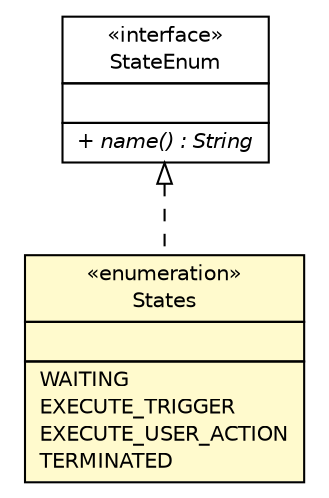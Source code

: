 #!/usr/local/bin/dot
#
# Class diagram 
# Generated by UMLGraph version 5.1 (http://www.umlgraph.org/)
#

digraph G {
	edge [fontname="Helvetica",fontsize=10,labelfontname="Helvetica",labelfontsize=10];
	node [fontname="Helvetica",fontsize=10,shape=plaintext];
	nodesep=0.25;
	ranksep=0.5;
	// com.connectlife.coreserver.ApplicationStateMachine.States
	c982 [label=<<table title="com.connectlife.coreserver.ApplicationStateMachine.States" border="0" cellborder="1" cellspacing="0" cellpadding="2" port="p" bgcolor="lemonChiffon" href="./ApplicationStateMachine.States.html">
		<tr><td><table border="0" cellspacing="0" cellpadding="1">
<tr><td align="center" balign="center"> &#171;enumeration&#187; </td></tr>
<tr><td align="center" balign="center"> States </td></tr>
		</table></td></tr>
		<tr><td><table border="0" cellspacing="0" cellpadding="1">
<tr><td align="left" balign="left">  </td></tr>
		</table></td></tr>
		<tr><td><table border="0" cellspacing="0" cellpadding="1">
<tr><td align="left" balign="left"> WAITING </td></tr>
<tr><td align="left" balign="left"> EXECUTE_TRIGGER </td></tr>
<tr><td align="left" balign="left"> EXECUTE_USER_ACTION </td></tr>
<tr><td align="left" balign="left"> TERMINATED </td></tr>
		</table></td></tr>
		</table>>, fontname="Helvetica", fontcolor="black", fontsize=10.0];
	//com.connectlife.coreserver.ApplicationStateMachine.States implements au.com.ds.ef.StateEnum
	c1034:p -> c982:p [dir=back,arrowtail=empty,style=dashed];
	// au.com.ds.ef.StateEnum
	c1034 [label=<<table title="au.com.ds.ef.StateEnum" border="0" cellborder="1" cellspacing="0" cellpadding="2" port="p" href="http://java.sun.com/j2se/1.4.2/docs/api/au/com/ds/ef/StateEnum.html">
		<tr><td><table border="0" cellspacing="0" cellpadding="1">
<tr><td align="center" balign="center"> &#171;interface&#187; </td></tr>
<tr><td align="center" balign="center"> StateEnum </td></tr>
		</table></td></tr>
		<tr><td><table border="0" cellspacing="0" cellpadding="1">
<tr><td align="left" balign="left">  </td></tr>
		</table></td></tr>
		<tr><td><table border="0" cellspacing="0" cellpadding="1">
<tr><td align="left" balign="left"><font face="Helvetica-Oblique" point-size="10.0"> + name() : String </font></td></tr>
		</table></td></tr>
		</table>>, fontname="Helvetica", fontcolor="black", fontsize=10.0];
}


